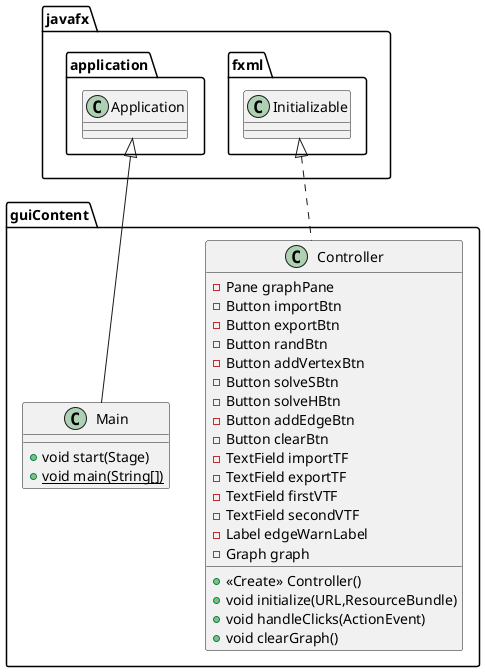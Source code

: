 @startuml
class guiContent.Controller {
- Pane graphPane
- Button importBtn
- Button exportBtn
- Button randBtn
- Button addVertexBtn
- Button solveSBtn
- Button solveHBtn
- Button addEdgeBtn
- Button clearBtn
- TextField importTF
- TextField exportTF
- TextField firstVTF
- TextField secondVTF
- Label edgeWarnLabel
- Graph graph
+ <<Create>> Controller()
+ void initialize(URL,ResourceBundle)
+ void handleClicks(ActionEvent)
+ void clearGraph()
}
class guiContent.Main {
+ void start(Stage)
+ {static} void main(String[])
}


javafx.fxml.Initializable <|.. guiContent.Controller
javafx.application.Application <|-- guiContent.Main
@enduml